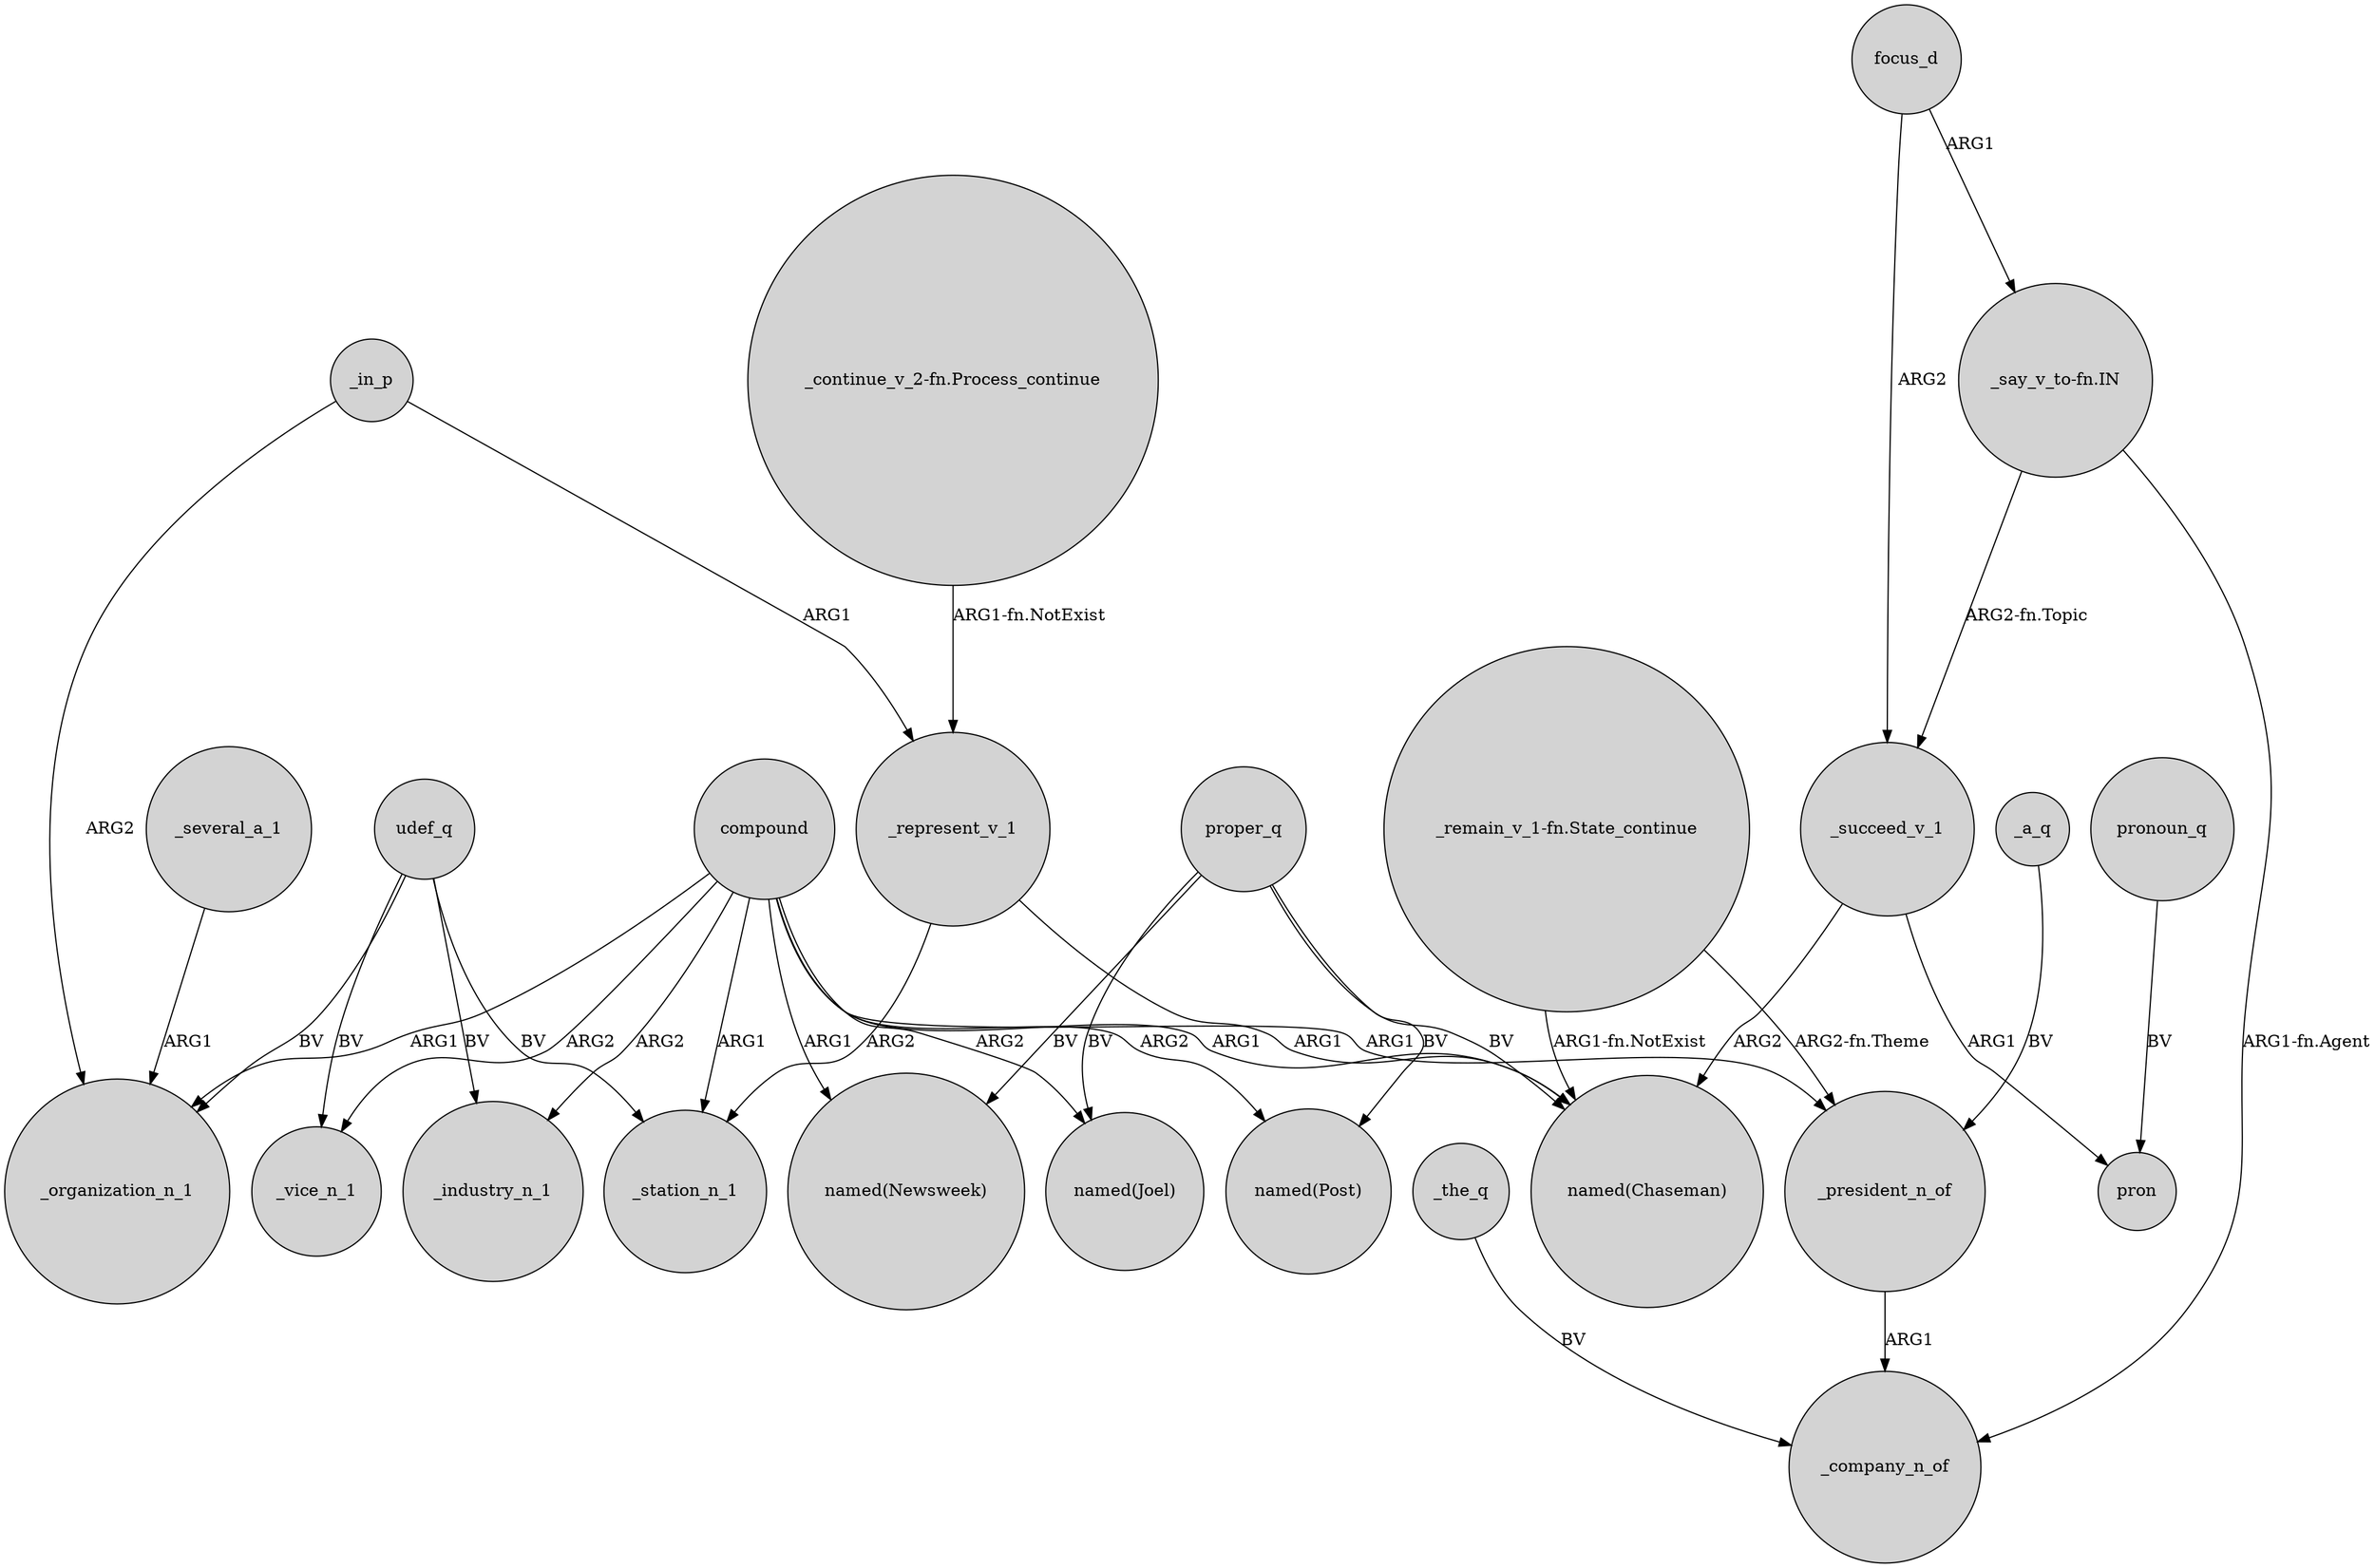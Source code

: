 digraph {
	node [shape=circle style=filled]
	compound -> _vice_n_1 [label=ARG2]
	compound -> "named(Post)" [label=ARG2]
	compound -> _organization_n_1 [label=ARG1]
	proper_q -> "named(Chaseman)" [label=BV]
	proper_q -> "named(Newsweek)" [label=BV]
	focus_d -> _succeed_v_1 [label=ARG2]
	compound -> "named(Newsweek)" [label=ARG1]
	proper_q -> "named(Post)" [label=BV]
	"_continue_v_2-fn.Process_continue" -> _represent_v_1 [label="ARG1-fn.NotExist"]
	_several_a_1 -> _organization_n_1 [label=ARG1]
	udef_q -> _vice_n_1 [label=BV]
	proper_q -> "named(Joel)" [label=BV]
	_the_q -> _company_n_of [label=BV]
	compound -> "named(Joel)" [label=ARG2]
	compound -> "named(Chaseman)" [label=ARG1]
	pronoun_q -> pron [label=BV]
	compound -> _station_n_1 [label=ARG1]
	compound -> _president_n_of [label=ARG1]
	compound -> _industry_n_1 [label=ARG2]
	"_say_v_to-fn.IN" -> _succeed_v_1 [label="ARG2-fn.Topic"]
	_president_n_of -> _company_n_of [label=ARG1]
	"_remain_v_1-fn.State_continue" -> "named(Chaseman)" [label="ARG1-fn.NotExist"]
	_succeed_v_1 -> pron [label=ARG1]
	udef_q -> _organization_n_1 [label=BV]
	_a_q -> _president_n_of [label=BV]
	_represent_v_1 -> "named(Chaseman)" [label=ARG1]
	udef_q -> _station_n_1 [label=BV]
	"_say_v_to-fn.IN" -> _company_n_of [label="ARG1-fn.Agent"]
	_succeed_v_1 -> "named(Chaseman)" [label=ARG2]
	_in_p -> _organization_n_1 [label=ARG2]
	_represent_v_1 -> _station_n_1 [label=ARG2]
	_in_p -> _represent_v_1 [label=ARG1]
	"_remain_v_1-fn.State_continue" -> _president_n_of [label="ARG2-fn.Theme"]
	udef_q -> _industry_n_1 [label=BV]
	focus_d -> "_say_v_to-fn.IN" [label=ARG1]
}
